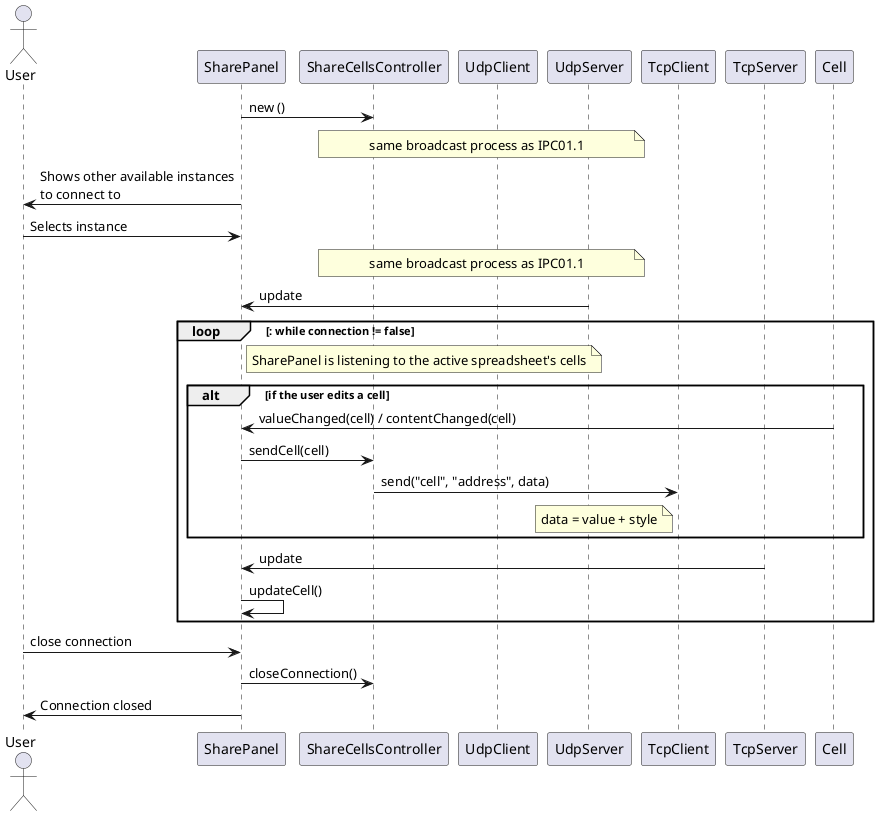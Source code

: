 @startuml doc-files/ipc01_2_design_part2.png

actor User 
participant "SharePanel" as UI
participant "ShareCellsController" as Controller
participant "UdpClient" as UdpClient
participant "UdpServer" as UdpServer
participant "TcpClient" as TcpClient
participant "TcpServer" as TcpServer
participant "Cell" as Cell

UI->Controller: new ()
note over Controller, UdpServer: same broadcast process as IPC01.1
UI->User: Shows other available instances\nto connect to
User->UI: Selects instance
note over Controller, UdpServer: same broadcast process as IPC01.1

UdpServer->UI: update

loop : while connection != false
    
    note right of UI: SharePanel is listening to the active spreadsheet's cells
    alt if the user edits a cell
        Cell->UI: valueChanged(cell) / contentChanged(cell)
        UI->Controller: sendCell(cell)
        Controller->TcpClient: send("cell", "address", data)
        note left of TcpClient: data = value + style
    end
    
    TcpServer->UI: update
    UI->UI: updateCell()
end

User->UI: close connection
UI->Controller: closeConnection()
UI->User: Connection closed
@enduml